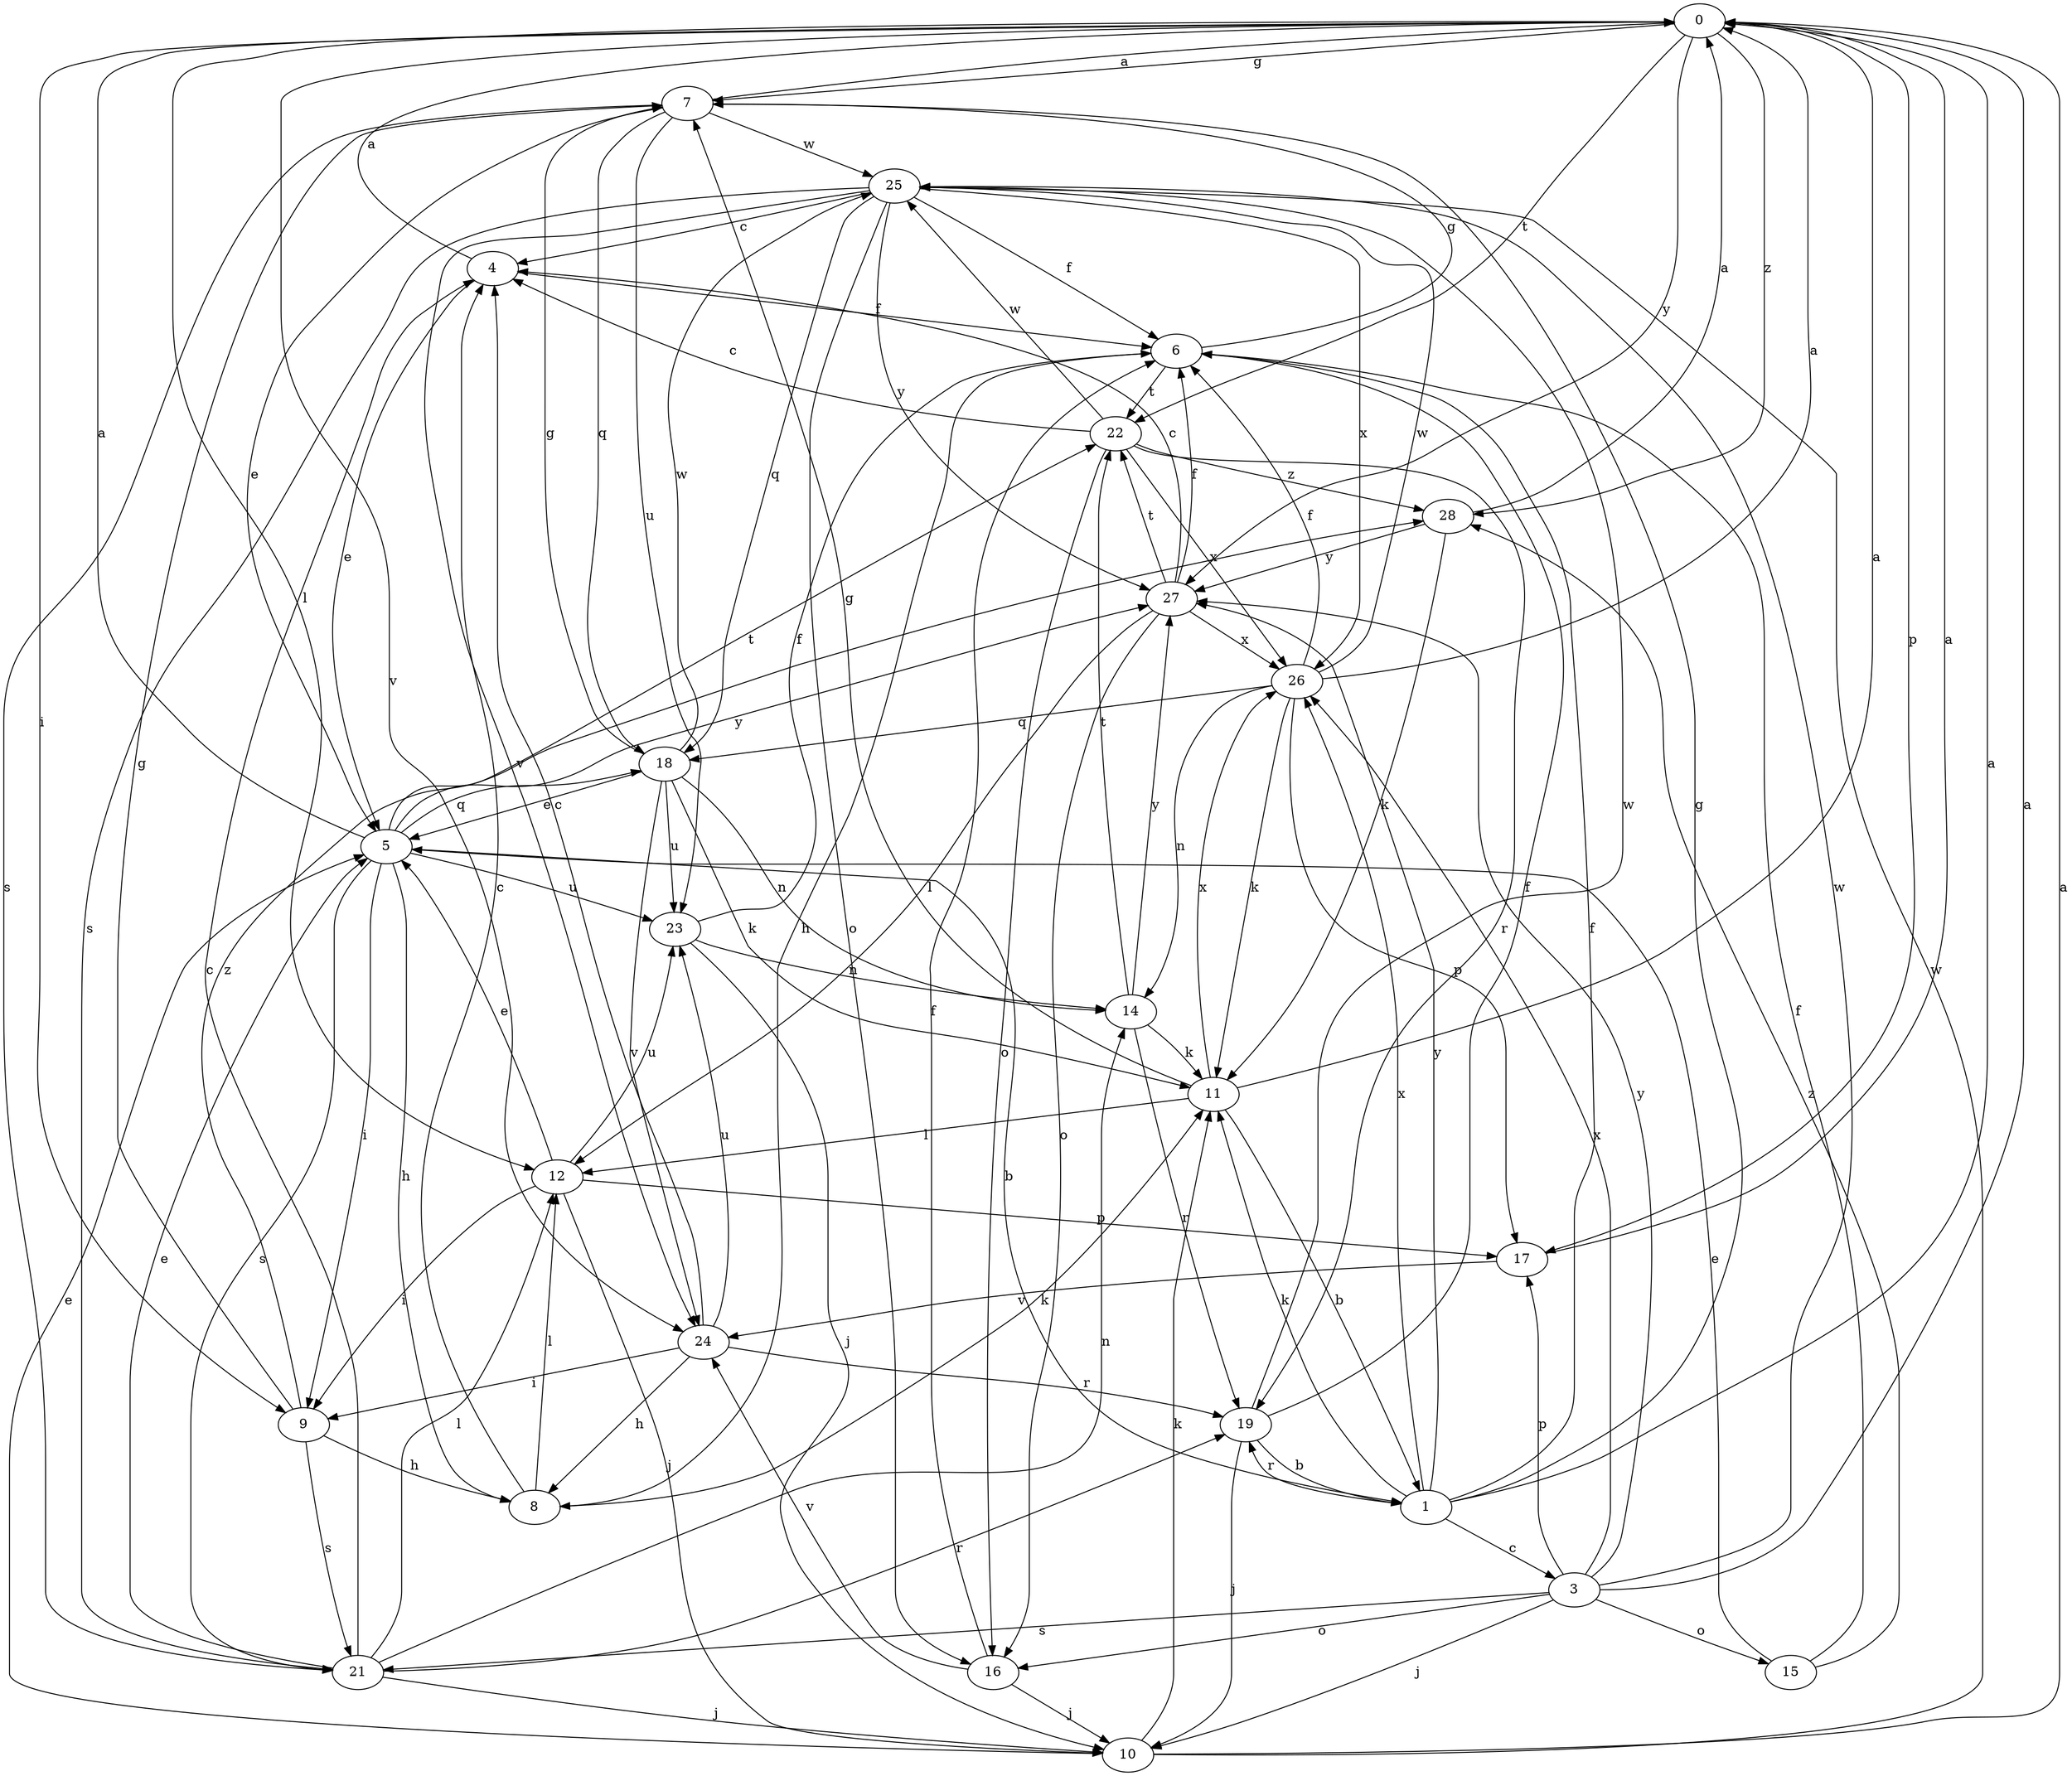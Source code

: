 strict digraph  {
0;
1;
3;
4;
5;
6;
7;
8;
9;
10;
11;
12;
14;
15;
16;
17;
18;
19;
21;
22;
23;
24;
25;
26;
27;
28;
0 -> 7  [label=g];
0 -> 9  [label=i];
0 -> 12  [label=l];
0 -> 17  [label=p];
0 -> 22  [label=t];
0 -> 24  [label=v];
0 -> 27  [label=y];
0 -> 28  [label=z];
1 -> 0  [label=a];
1 -> 3  [label=c];
1 -> 6  [label=f];
1 -> 7  [label=g];
1 -> 11  [label=k];
1 -> 19  [label=r];
1 -> 26  [label=x];
1 -> 27  [label=y];
3 -> 0  [label=a];
3 -> 10  [label=j];
3 -> 15  [label=o];
3 -> 16  [label=o];
3 -> 17  [label=p];
3 -> 21  [label=s];
3 -> 25  [label=w];
3 -> 26  [label=x];
3 -> 27  [label=y];
4 -> 0  [label=a];
4 -> 5  [label=e];
4 -> 6  [label=f];
5 -> 0  [label=a];
5 -> 1  [label=b];
5 -> 8  [label=h];
5 -> 9  [label=i];
5 -> 18  [label=q];
5 -> 21  [label=s];
5 -> 22  [label=t];
5 -> 23  [label=u];
5 -> 27  [label=y];
6 -> 7  [label=g];
6 -> 8  [label=h];
6 -> 22  [label=t];
7 -> 0  [label=a];
7 -> 5  [label=e];
7 -> 18  [label=q];
7 -> 21  [label=s];
7 -> 23  [label=u];
7 -> 25  [label=w];
8 -> 4  [label=c];
8 -> 11  [label=k];
8 -> 12  [label=l];
9 -> 7  [label=g];
9 -> 8  [label=h];
9 -> 21  [label=s];
9 -> 28  [label=z];
10 -> 0  [label=a];
10 -> 5  [label=e];
10 -> 11  [label=k];
10 -> 25  [label=w];
11 -> 0  [label=a];
11 -> 1  [label=b];
11 -> 7  [label=g];
11 -> 12  [label=l];
11 -> 26  [label=x];
12 -> 5  [label=e];
12 -> 9  [label=i];
12 -> 10  [label=j];
12 -> 17  [label=p];
12 -> 23  [label=u];
14 -> 11  [label=k];
14 -> 19  [label=r];
14 -> 22  [label=t];
14 -> 27  [label=y];
15 -> 5  [label=e];
15 -> 6  [label=f];
15 -> 28  [label=z];
16 -> 6  [label=f];
16 -> 10  [label=j];
16 -> 24  [label=v];
17 -> 0  [label=a];
17 -> 24  [label=v];
18 -> 5  [label=e];
18 -> 7  [label=g];
18 -> 11  [label=k];
18 -> 14  [label=n];
18 -> 23  [label=u];
18 -> 24  [label=v];
18 -> 25  [label=w];
19 -> 1  [label=b];
19 -> 6  [label=f];
19 -> 10  [label=j];
19 -> 25  [label=w];
21 -> 4  [label=c];
21 -> 5  [label=e];
21 -> 10  [label=j];
21 -> 12  [label=l];
21 -> 14  [label=n];
21 -> 19  [label=r];
22 -> 4  [label=c];
22 -> 16  [label=o];
22 -> 19  [label=r];
22 -> 25  [label=w];
22 -> 26  [label=x];
22 -> 28  [label=z];
23 -> 6  [label=f];
23 -> 10  [label=j];
23 -> 14  [label=n];
24 -> 4  [label=c];
24 -> 8  [label=h];
24 -> 9  [label=i];
24 -> 19  [label=r];
24 -> 23  [label=u];
25 -> 4  [label=c];
25 -> 6  [label=f];
25 -> 16  [label=o];
25 -> 18  [label=q];
25 -> 21  [label=s];
25 -> 24  [label=v];
25 -> 26  [label=x];
25 -> 27  [label=y];
26 -> 0  [label=a];
26 -> 6  [label=f];
26 -> 11  [label=k];
26 -> 14  [label=n];
26 -> 17  [label=p];
26 -> 18  [label=q];
26 -> 25  [label=w];
27 -> 4  [label=c];
27 -> 6  [label=f];
27 -> 12  [label=l];
27 -> 16  [label=o];
27 -> 22  [label=t];
27 -> 26  [label=x];
28 -> 0  [label=a];
28 -> 11  [label=k];
28 -> 27  [label=y];
}
